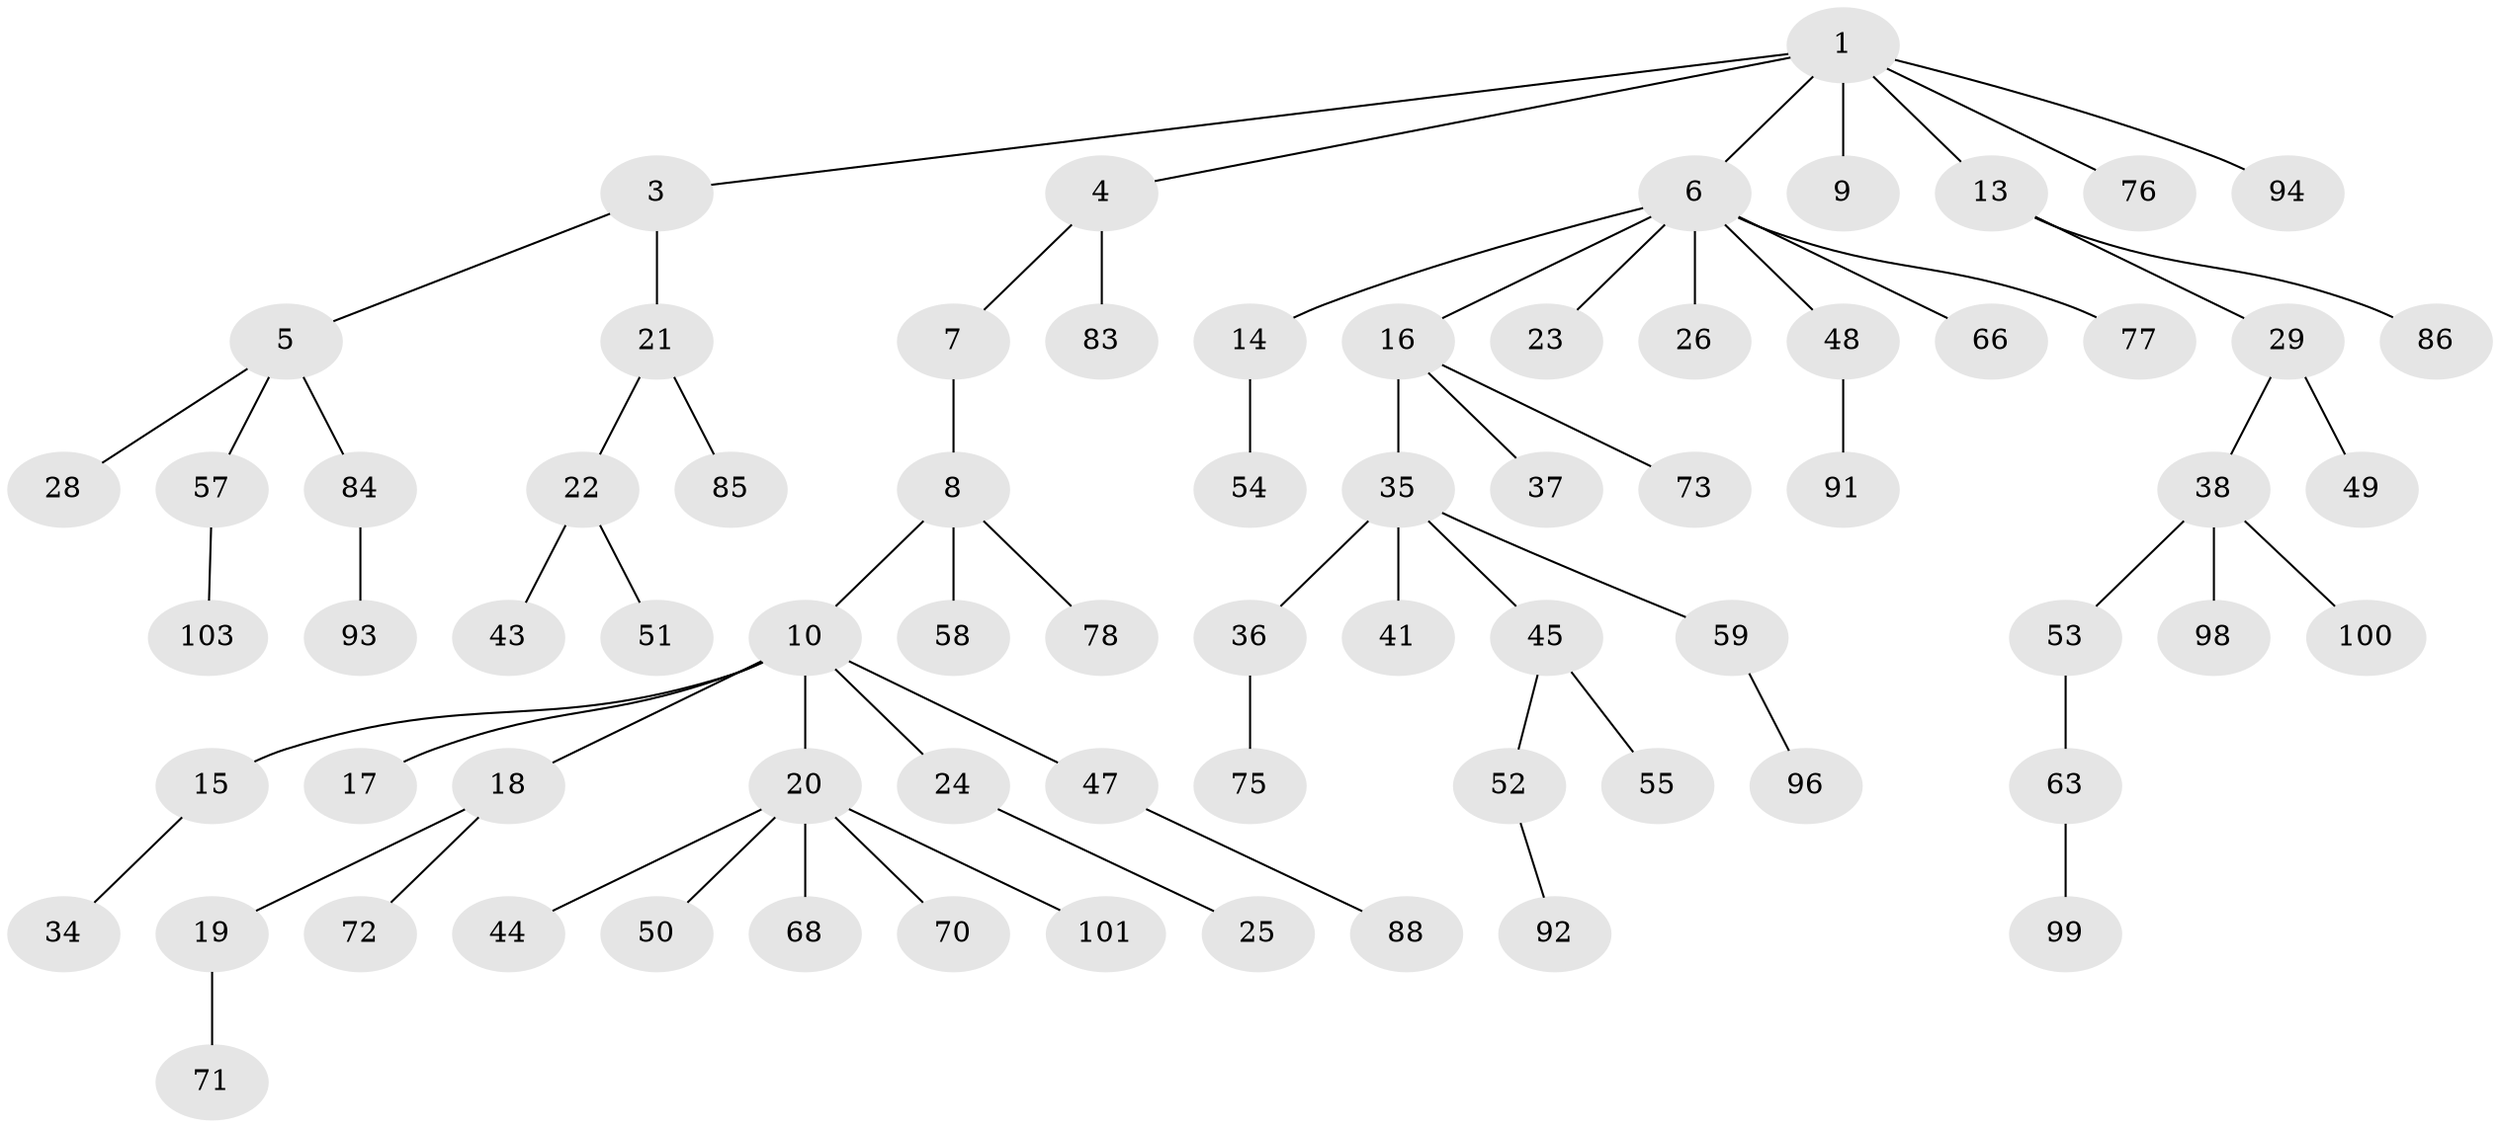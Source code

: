 // Generated by graph-tools (version 1.1) at 2025/24/03/03/25 07:24:07]
// undirected, 72 vertices, 71 edges
graph export_dot {
graph [start="1"]
  node [color=gray90,style=filled];
  1 [super="+2"];
  3;
  4;
  5 [super="+65"];
  6 [super="+11"];
  7 [super="+27"];
  8 [super="+39"];
  9 [super="+97"];
  10 [super="+12"];
  13;
  14;
  15 [super="+82"];
  16;
  17;
  18 [super="+32"];
  19 [super="+60"];
  20 [super="+31"];
  21;
  22 [super="+62"];
  23 [super="+30"];
  24 [super="+33"];
  25 [super="+67"];
  26;
  28 [super="+80"];
  29 [super="+61"];
  34;
  35 [super="+40"];
  36 [super="+74"];
  37 [super="+56"];
  38 [super="+46"];
  41 [super="+42"];
  43 [super="+81"];
  44 [super="+87"];
  45;
  47 [super="+79"];
  48 [super="+69"];
  49 [super="+95"];
  50;
  51 [super="+64"];
  52;
  53;
  54;
  55;
  57;
  58;
  59;
  63 [super="+90"];
  66;
  68;
  70;
  71;
  72;
  73;
  75;
  76;
  77;
  78;
  83;
  84;
  85;
  86 [super="+89"];
  88;
  91;
  92;
  93 [super="+102"];
  94;
  96;
  98;
  99;
  100;
  101;
  103;
  1 -- 3;
  1 -- 4;
  1 -- 6;
  1 -- 9;
  1 -- 76;
  1 -- 13;
  1 -- 94;
  3 -- 5;
  3 -- 21;
  4 -- 7;
  4 -- 83;
  5 -- 28;
  5 -- 57;
  5 -- 84;
  6 -- 66;
  6 -- 77;
  6 -- 16;
  6 -- 48;
  6 -- 23;
  6 -- 26;
  6 -- 14;
  7 -- 8;
  8 -- 10;
  8 -- 78;
  8 -- 58;
  10 -- 20;
  10 -- 47;
  10 -- 17;
  10 -- 18;
  10 -- 24;
  10 -- 15;
  13 -- 29;
  13 -- 86;
  14 -- 54;
  15 -- 34;
  16 -- 35;
  16 -- 37;
  16 -- 73;
  18 -- 19;
  18 -- 72;
  19 -- 71;
  20 -- 50;
  20 -- 68;
  20 -- 70;
  20 -- 101;
  20 -- 44;
  21 -- 22;
  21 -- 85;
  22 -- 43;
  22 -- 51;
  24 -- 25;
  29 -- 38;
  29 -- 49;
  35 -- 36;
  35 -- 41;
  35 -- 59;
  35 -- 45;
  36 -- 75;
  38 -- 98;
  38 -- 100;
  38 -- 53;
  45 -- 52;
  45 -- 55;
  47 -- 88;
  48 -- 91;
  52 -- 92;
  53 -- 63;
  57 -- 103;
  59 -- 96;
  63 -- 99;
  84 -- 93;
}
